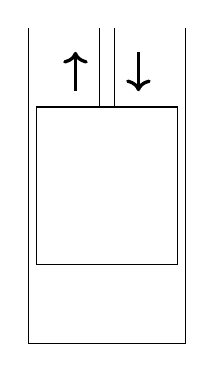 \begin{tikzpicture}
\draw (0,4) -- (0,0) -- (2,0) -- (2,4);
\draw (0.1,1) rectangle (1.9,3);
\draw (0.9,3) -- +(0,1);
\draw (1.1,3) -- +(0,1);

\draw[->,very thick] (0.6,3.2) -- +(0,0.5);
\draw[<-,very thick] (1.4,3.2) -- +(0,0.5);
\end{tikzpicture}